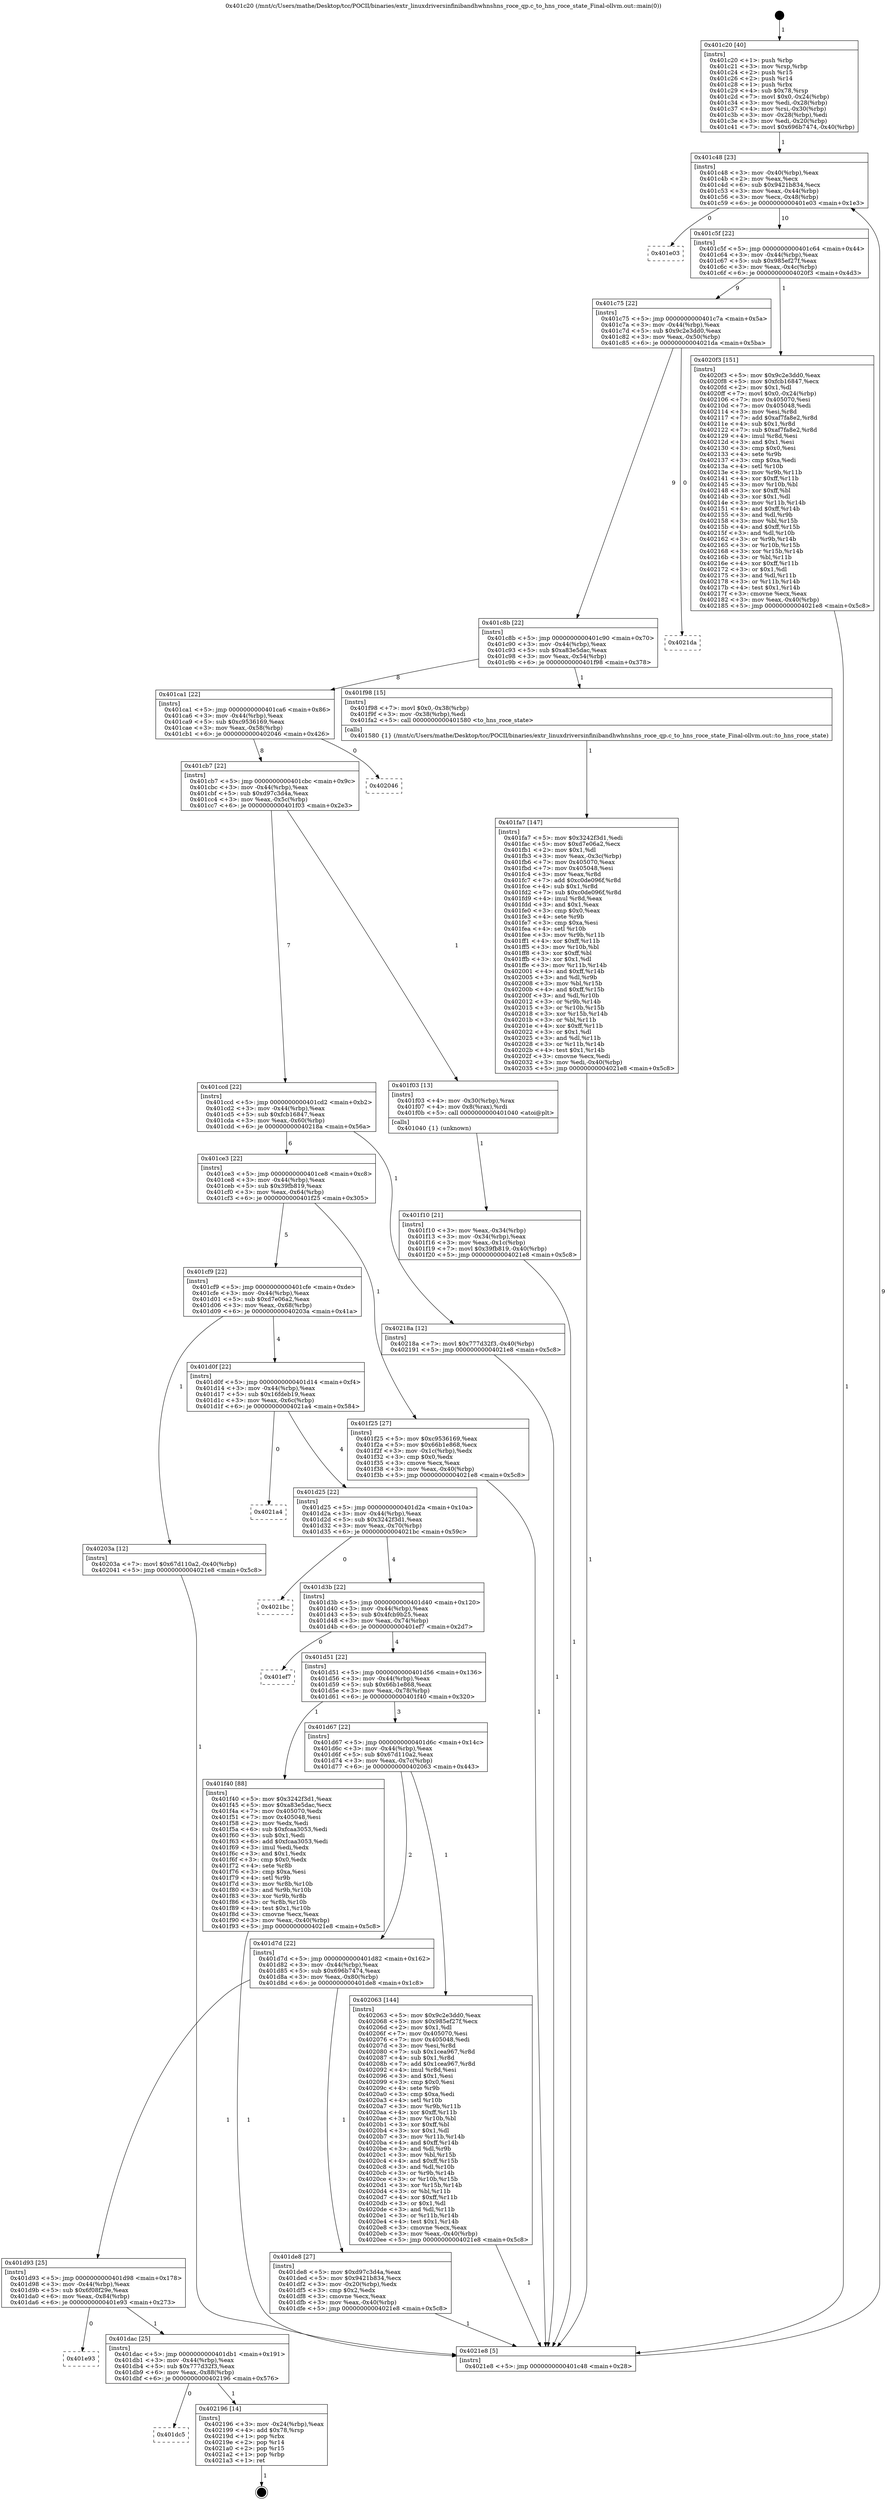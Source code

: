 digraph "0x401c20" {
  label = "0x401c20 (/mnt/c/Users/mathe/Desktop/tcc/POCII/binaries/extr_linuxdriversinfinibandhwhnshns_roce_qp.c_to_hns_roce_state_Final-ollvm.out::main(0))"
  labelloc = "t"
  node[shape=record]

  Entry [label="",width=0.3,height=0.3,shape=circle,fillcolor=black,style=filled]
  "0x401c48" [label="{
     0x401c48 [23]\l
     | [instrs]\l
     &nbsp;&nbsp;0x401c48 \<+3\>: mov -0x40(%rbp),%eax\l
     &nbsp;&nbsp;0x401c4b \<+2\>: mov %eax,%ecx\l
     &nbsp;&nbsp;0x401c4d \<+6\>: sub $0x9421b834,%ecx\l
     &nbsp;&nbsp;0x401c53 \<+3\>: mov %eax,-0x44(%rbp)\l
     &nbsp;&nbsp;0x401c56 \<+3\>: mov %ecx,-0x48(%rbp)\l
     &nbsp;&nbsp;0x401c59 \<+6\>: je 0000000000401e03 \<main+0x1e3\>\l
  }"]
  "0x401e03" [label="{
     0x401e03\l
  }", style=dashed]
  "0x401c5f" [label="{
     0x401c5f [22]\l
     | [instrs]\l
     &nbsp;&nbsp;0x401c5f \<+5\>: jmp 0000000000401c64 \<main+0x44\>\l
     &nbsp;&nbsp;0x401c64 \<+3\>: mov -0x44(%rbp),%eax\l
     &nbsp;&nbsp;0x401c67 \<+5\>: sub $0x985ef27f,%eax\l
     &nbsp;&nbsp;0x401c6c \<+3\>: mov %eax,-0x4c(%rbp)\l
     &nbsp;&nbsp;0x401c6f \<+6\>: je 00000000004020f3 \<main+0x4d3\>\l
  }"]
  Exit [label="",width=0.3,height=0.3,shape=circle,fillcolor=black,style=filled,peripheries=2]
  "0x4020f3" [label="{
     0x4020f3 [151]\l
     | [instrs]\l
     &nbsp;&nbsp;0x4020f3 \<+5\>: mov $0x9c2e3dd0,%eax\l
     &nbsp;&nbsp;0x4020f8 \<+5\>: mov $0xfcb16847,%ecx\l
     &nbsp;&nbsp;0x4020fd \<+2\>: mov $0x1,%dl\l
     &nbsp;&nbsp;0x4020ff \<+7\>: movl $0x0,-0x24(%rbp)\l
     &nbsp;&nbsp;0x402106 \<+7\>: mov 0x405070,%esi\l
     &nbsp;&nbsp;0x40210d \<+7\>: mov 0x405048,%edi\l
     &nbsp;&nbsp;0x402114 \<+3\>: mov %esi,%r8d\l
     &nbsp;&nbsp;0x402117 \<+7\>: add $0xaf7fa8e2,%r8d\l
     &nbsp;&nbsp;0x40211e \<+4\>: sub $0x1,%r8d\l
     &nbsp;&nbsp;0x402122 \<+7\>: sub $0xaf7fa8e2,%r8d\l
     &nbsp;&nbsp;0x402129 \<+4\>: imul %r8d,%esi\l
     &nbsp;&nbsp;0x40212d \<+3\>: and $0x1,%esi\l
     &nbsp;&nbsp;0x402130 \<+3\>: cmp $0x0,%esi\l
     &nbsp;&nbsp;0x402133 \<+4\>: sete %r9b\l
     &nbsp;&nbsp;0x402137 \<+3\>: cmp $0xa,%edi\l
     &nbsp;&nbsp;0x40213a \<+4\>: setl %r10b\l
     &nbsp;&nbsp;0x40213e \<+3\>: mov %r9b,%r11b\l
     &nbsp;&nbsp;0x402141 \<+4\>: xor $0xff,%r11b\l
     &nbsp;&nbsp;0x402145 \<+3\>: mov %r10b,%bl\l
     &nbsp;&nbsp;0x402148 \<+3\>: xor $0xff,%bl\l
     &nbsp;&nbsp;0x40214b \<+3\>: xor $0x1,%dl\l
     &nbsp;&nbsp;0x40214e \<+3\>: mov %r11b,%r14b\l
     &nbsp;&nbsp;0x402151 \<+4\>: and $0xff,%r14b\l
     &nbsp;&nbsp;0x402155 \<+3\>: and %dl,%r9b\l
     &nbsp;&nbsp;0x402158 \<+3\>: mov %bl,%r15b\l
     &nbsp;&nbsp;0x40215b \<+4\>: and $0xff,%r15b\l
     &nbsp;&nbsp;0x40215f \<+3\>: and %dl,%r10b\l
     &nbsp;&nbsp;0x402162 \<+3\>: or %r9b,%r14b\l
     &nbsp;&nbsp;0x402165 \<+3\>: or %r10b,%r15b\l
     &nbsp;&nbsp;0x402168 \<+3\>: xor %r15b,%r14b\l
     &nbsp;&nbsp;0x40216b \<+3\>: or %bl,%r11b\l
     &nbsp;&nbsp;0x40216e \<+4\>: xor $0xff,%r11b\l
     &nbsp;&nbsp;0x402172 \<+3\>: or $0x1,%dl\l
     &nbsp;&nbsp;0x402175 \<+3\>: and %dl,%r11b\l
     &nbsp;&nbsp;0x402178 \<+3\>: or %r11b,%r14b\l
     &nbsp;&nbsp;0x40217b \<+4\>: test $0x1,%r14b\l
     &nbsp;&nbsp;0x40217f \<+3\>: cmovne %ecx,%eax\l
     &nbsp;&nbsp;0x402182 \<+3\>: mov %eax,-0x40(%rbp)\l
     &nbsp;&nbsp;0x402185 \<+5\>: jmp 00000000004021e8 \<main+0x5c8\>\l
  }"]
  "0x401c75" [label="{
     0x401c75 [22]\l
     | [instrs]\l
     &nbsp;&nbsp;0x401c75 \<+5\>: jmp 0000000000401c7a \<main+0x5a\>\l
     &nbsp;&nbsp;0x401c7a \<+3\>: mov -0x44(%rbp),%eax\l
     &nbsp;&nbsp;0x401c7d \<+5\>: sub $0x9c2e3dd0,%eax\l
     &nbsp;&nbsp;0x401c82 \<+3\>: mov %eax,-0x50(%rbp)\l
     &nbsp;&nbsp;0x401c85 \<+6\>: je 00000000004021da \<main+0x5ba\>\l
  }"]
  "0x401dc5" [label="{
     0x401dc5\l
  }", style=dashed]
  "0x4021da" [label="{
     0x4021da\l
  }", style=dashed]
  "0x401c8b" [label="{
     0x401c8b [22]\l
     | [instrs]\l
     &nbsp;&nbsp;0x401c8b \<+5\>: jmp 0000000000401c90 \<main+0x70\>\l
     &nbsp;&nbsp;0x401c90 \<+3\>: mov -0x44(%rbp),%eax\l
     &nbsp;&nbsp;0x401c93 \<+5\>: sub $0xa83e5dac,%eax\l
     &nbsp;&nbsp;0x401c98 \<+3\>: mov %eax,-0x54(%rbp)\l
     &nbsp;&nbsp;0x401c9b \<+6\>: je 0000000000401f98 \<main+0x378\>\l
  }"]
  "0x402196" [label="{
     0x402196 [14]\l
     | [instrs]\l
     &nbsp;&nbsp;0x402196 \<+3\>: mov -0x24(%rbp),%eax\l
     &nbsp;&nbsp;0x402199 \<+4\>: add $0x78,%rsp\l
     &nbsp;&nbsp;0x40219d \<+1\>: pop %rbx\l
     &nbsp;&nbsp;0x40219e \<+2\>: pop %r14\l
     &nbsp;&nbsp;0x4021a0 \<+2\>: pop %r15\l
     &nbsp;&nbsp;0x4021a2 \<+1\>: pop %rbp\l
     &nbsp;&nbsp;0x4021a3 \<+1\>: ret\l
  }"]
  "0x401f98" [label="{
     0x401f98 [15]\l
     | [instrs]\l
     &nbsp;&nbsp;0x401f98 \<+7\>: movl $0x0,-0x38(%rbp)\l
     &nbsp;&nbsp;0x401f9f \<+3\>: mov -0x38(%rbp),%edi\l
     &nbsp;&nbsp;0x401fa2 \<+5\>: call 0000000000401580 \<to_hns_roce_state\>\l
     | [calls]\l
     &nbsp;&nbsp;0x401580 \{1\} (/mnt/c/Users/mathe/Desktop/tcc/POCII/binaries/extr_linuxdriversinfinibandhwhnshns_roce_qp.c_to_hns_roce_state_Final-ollvm.out::to_hns_roce_state)\l
  }"]
  "0x401ca1" [label="{
     0x401ca1 [22]\l
     | [instrs]\l
     &nbsp;&nbsp;0x401ca1 \<+5\>: jmp 0000000000401ca6 \<main+0x86\>\l
     &nbsp;&nbsp;0x401ca6 \<+3\>: mov -0x44(%rbp),%eax\l
     &nbsp;&nbsp;0x401ca9 \<+5\>: sub $0xc9536169,%eax\l
     &nbsp;&nbsp;0x401cae \<+3\>: mov %eax,-0x58(%rbp)\l
     &nbsp;&nbsp;0x401cb1 \<+6\>: je 0000000000402046 \<main+0x426\>\l
  }"]
  "0x401dac" [label="{
     0x401dac [25]\l
     | [instrs]\l
     &nbsp;&nbsp;0x401dac \<+5\>: jmp 0000000000401db1 \<main+0x191\>\l
     &nbsp;&nbsp;0x401db1 \<+3\>: mov -0x44(%rbp),%eax\l
     &nbsp;&nbsp;0x401db4 \<+5\>: sub $0x777d32f3,%eax\l
     &nbsp;&nbsp;0x401db9 \<+6\>: mov %eax,-0x88(%rbp)\l
     &nbsp;&nbsp;0x401dbf \<+6\>: je 0000000000402196 \<main+0x576\>\l
  }"]
  "0x402046" [label="{
     0x402046\l
  }", style=dashed]
  "0x401cb7" [label="{
     0x401cb7 [22]\l
     | [instrs]\l
     &nbsp;&nbsp;0x401cb7 \<+5\>: jmp 0000000000401cbc \<main+0x9c\>\l
     &nbsp;&nbsp;0x401cbc \<+3\>: mov -0x44(%rbp),%eax\l
     &nbsp;&nbsp;0x401cbf \<+5\>: sub $0xd97c3d4a,%eax\l
     &nbsp;&nbsp;0x401cc4 \<+3\>: mov %eax,-0x5c(%rbp)\l
     &nbsp;&nbsp;0x401cc7 \<+6\>: je 0000000000401f03 \<main+0x2e3\>\l
  }"]
  "0x401e93" [label="{
     0x401e93\l
  }", style=dashed]
  "0x401f03" [label="{
     0x401f03 [13]\l
     | [instrs]\l
     &nbsp;&nbsp;0x401f03 \<+4\>: mov -0x30(%rbp),%rax\l
     &nbsp;&nbsp;0x401f07 \<+4\>: mov 0x8(%rax),%rdi\l
     &nbsp;&nbsp;0x401f0b \<+5\>: call 0000000000401040 \<atoi@plt\>\l
     | [calls]\l
     &nbsp;&nbsp;0x401040 \{1\} (unknown)\l
  }"]
  "0x401ccd" [label="{
     0x401ccd [22]\l
     | [instrs]\l
     &nbsp;&nbsp;0x401ccd \<+5\>: jmp 0000000000401cd2 \<main+0xb2\>\l
     &nbsp;&nbsp;0x401cd2 \<+3\>: mov -0x44(%rbp),%eax\l
     &nbsp;&nbsp;0x401cd5 \<+5\>: sub $0xfcb16847,%eax\l
     &nbsp;&nbsp;0x401cda \<+3\>: mov %eax,-0x60(%rbp)\l
     &nbsp;&nbsp;0x401cdd \<+6\>: je 000000000040218a \<main+0x56a\>\l
  }"]
  "0x401fa7" [label="{
     0x401fa7 [147]\l
     | [instrs]\l
     &nbsp;&nbsp;0x401fa7 \<+5\>: mov $0x3242f3d1,%edi\l
     &nbsp;&nbsp;0x401fac \<+5\>: mov $0xd7e06a2,%ecx\l
     &nbsp;&nbsp;0x401fb1 \<+2\>: mov $0x1,%dl\l
     &nbsp;&nbsp;0x401fb3 \<+3\>: mov %eax,-0x3c(%rbp)\l
     &nbsp;&nbsp;0x401fb6 \<+7\>: mov 0x405070,%eax\l
     &nbsp;&nbsp;0x401fbd \<+7\>: mov 0x405048,%esi\l
     &nbsp;&nbsp;0x401fc4 \<+3\>: mov %eax,%r8d\l
     &nbsp;&nbsp;0x401fc7 \<+7\>: add $0xc0de096f,%r8d\l
     &nbsp;&nbsp;0x401fce \<+4\>: sub $0x1,%r8d\l
     &nbsp;&nbsp;0x401fd2 \<+7\>: sub $0xc0de096f,%r8d\l
     &nbsp;&nbsp;0x401fd9 \<+4\>: imul %r8d,%eax\l
     &nbsp;&nbsp;0x401fdd \<+3\>: and $0x1,%eax\l
     &nbsp;&nbsp;0x401fe0 \<+3\>: cmp $0x0,%eax\l
     &nbsp;&nbsp;0x401fe3 \<+4\>: sete %r9b\l
     &nbsp;&nbsp;0x401fe7 \<+3\>: cmp $0xa,%esi\l
     &nbsp;&nbsp;0x401fea \<+4\>: setl %r10b\l
     &nbsp;&nbsp;0x401fee \<+3\>: mov %r9b,%r11b\l
     &nbsp;&nbsp;0x401ff1 \<+4\>: xor $0xff,%r11b\l
     &nbsp;&nbsp;0x401ff5 \<+3\>: mov %r10b,%bl\l
     &nbsp;&nbsp;0x401ff8 \<+3\>: xor $0xff,%bl\l
     &nbsp;&nbsp;0x401ffb \<+3\>: xor $0x1,%dl\l
     &nbsp;&nbsp;0x401ffe \<+3\>: mov %r11b,%r14b\l
     &nbsp;&nbsp;0x402001 \<+4\>: and $0xff,%r14b\l
     &nbsp;&nbsp;0x402005 \<+3\>: and %dl,%r9b\l
     &nbsp;&nbsp;0x402008 \<+3\>: mov %bl,%r15b\l
     &nbsp;&nbsp;0x40200b \<+4\>: and $0xff,%r15b\l
     &nbsp;&nbsp;0x40200f \<+3\>: and %dl,%r10b\l
     &nbsp;&nbsp;0x402012 \<+3\>: or %r9b,%r14b\l
     &nbsp;&nbsp;0x402015 \<+3\>: or %r10b,%r15b\l
     &nbsp;&nbsp;0x402018 \<+3\>: xor %r15b,%r14b\l
     &nbsp;&nbsp;0x40201b \<+3\>: or %bl,%r11b\l
     &nbsp;&nbsp;0x40201e \<+4\>: xor $0xff,%r11b\l
     &nbsp;&nbsp;0x402022 \<+3\>: or $0x1,%dl\l
     &nbsp;&nbsp;0x402025 \<+3\>: and %dl,%r11b\l
     &nbsp;&nbsp;0x402028 \<+3\>: or %r11b,%r14b\l
     &nbsp;&nbsp;0x40202b \<+4\>: test $0x1,%r14b\l
     &nbsp;&nbsp;0x40202f \<+3\>: cmovne %ecx,%edi\l
     &nbsp;&nbsp;0x402032 \<+3\>: mov %edi,-0x40(%rbp)\l
     &nbsp;&nbsp;0x402035 \<+5\>: jmp 00000000004021e8 \<main+0x5c8\>\l
  }"]
  "0x40218a" [label="{
     0x40218a [12]\l
     | [instrs]\l
     &nbsp;&nbsp;0x40218a \<+7\>: movl $0x777d32f3,-0x40(%rbp)\l
     &nbsp;&nbsp;0x402191 \<+5\>: jmp 00000000004021e8 \<main+0x5c8\>\l
  }"]
  "0x401ce3" [label="{
     0x401ce3 [22]\l
     | [instrs]\l
     &nbsp;&nbsp;0x401ce3 \<+5\>: jmp 0000000000401ce8 \<main+0xc8\>\l
     &nbsp;&nbsp;0x401ce8 \<+3\>: mov -0x44(%rbp),%eax\l
     &nbsp;&nbsp;0x401ceb \<+5\>: sub $0x39fb819,%eax\l
     &nbsp;&nbsp;0x401cf0 \<+3\>: mov %eax,-0x64(%rbp)\l
     &nbsp;&nbsp;0x401cf3 \<+6\>: je 0000000000401f25 \<main+0x305\>\l
  }"]
  "0x401f10" [label="{
     0x401f10 [21]\l
     | [instrs]\l
     &nbsp;&nbsp;0x401f10 \<+3\>: mov %eax,-0x34(%rbp)\l
     &nbsp;&nbsp;0x401f13 \<+3\>: mov -0x34(%rbp),%eax\l
     &nbsp;&nbsp;0x401f16 \<+3\>: mov %eax,-0x1c(%rbp)\l
     &nbsp;&nbsp;0x401f19 \<+7\>: movl $0x39fb819,-0x40(%rbp)\l
     &nbsp;&nbsp;0x401f20 \<+5\>: jmp 00000000004021e8 \<main+0x5c8\>\l
  }"]
  "0x401f25" [label="{
     0x401f25 [27]\l
     | [instrs]\l
     &nbsp;&nbsp;0x401f25 \<+5\>: mov $0xc9536169,%eax\l
     &nbsp;&nbsp;0x401f2a \<+5\>: mov $0x66b1e868,%ecx\l
     &nbsp;&nbsp;0x401f2f \<+3\>: mov -0x1c(%rbp),%edx\l
     &nbsp;&nbsp;0x401f32 \<+3\>: cmp $0x0,%edx\l
     &nbsp;&nbsp;0x401f35 \<+3\>: cmove %ecx,%eax\l
     &nbsp;&nbsp;0x401f38 \<+3\>: mov %eax,-0x40(%rbp)\l
     &nbsp;&nbsp;0x401f3b \<+5\>: jmp 00000000004021e8 \<main+0x5c8\>\l
  }"]
  "0x401cf9" [label="{
     0x401cf9 [22]\l
     | [instrs]\l
     &nbsp;&nbsp;0x401cf9 \<+5\>: jmp 0000000000401cfe \<main+0xde\>\l
     &nbsp;&nbsp;0x401cfe \<+3\>: mov -0x44(%rbp),%eax\l
     &nbsp;&nbsp;0x401d01 \<+5\>: sub $0xd7e06a2,%eax\l
     &nbsp;&nbsp;0x401d06 \<+3\>: mov %eax,-0x68(%rbp)\l
     &nbsp;&nbsp;0x401d09 \<+6\>: je 000000000040203a \<main+0x41a\>\l
  }"]
  "0x401c20" [label="{
     0x401c20 [40]\l
     | [instrs]\l
     &nbsp;&nbsp;0x401c20 \<+1\>: push %rbp\l
     &nbsp;&nbsp;0x401c21 \<+3\>: mov %rsp,%rbp\l
     &nbsp;&nbsp;0x401c24 \<+2\>: push %r15\l
     &nbsp;&nbsp;0x401c26 \<+2\>: push %r14\l
     &nbsp;&nbsp;0x401c28 \<+1\>: push %rbx\l
     &nbsp;&nbsp;0x401c29 \<+4\>: sub $0x78,%rsp\l
     &nbsp;&nbsp;0x401c2d \<+7\>: movl $0x0,-0x24(%rbp)\l
     &nbsp;&nbsp;0x401c34 \<+3\>: mov %edi,-0x28(%rbp)\l
     &nbsp;&nbsp;0x401c37 \<+4\>: mov %rsi,-0x30(%rbp)\l
     &nbsp;&nbsp;0x401c3b \<+3\>: mov -0x28(%rbp),%edi\l
     &nbsp;&nbsp;0x401c3e \<+3\>: mov %edi,-0x20(%rbp)\l
     &nbsp;&nbsp;0x401c41 \<+7\>: movl $0x696b7474,-0x40(%rbp)\l
  }"]
  "0x40203a" [label="{
     0x40203a [12]\l
     | [instrs]\l
     &nbsp;&nbsp;0x40203a \<+7\>: movl $0x67d110a2,-0x40(%rbp)\l
     &nbsp;&nbsp;0x402041 \<+5\>: jmp 00000000004021e8 \<main+0x5c8\>\l
  }"]
  "0x401d0f" [label="{
     0x401d0f [22]\l
     | [instrs]\l
     &nbsp;&nbsp;0x401d0f \<+5\>: jmp 0000000000401d14 \<main+0xf4\>\l
     &nbsp;&nbsp;0x401d14 \<+3\>: mov -0x44(%rbp),%eax\l
     &nbsp;&nbsp;0x401d17 \<+5\>: sub $0x16fdeb19,%eax\l
     &nbsp;&nbsp;0x401d1c \<+3\>: mov %eax,-0x6c(%rbp)\l
     &nbsp;&nbsp;0x401d1f \<+6\>: je 00000000004021a4 \<main+0x584\>\l
  }"]
  "0x4021e8" [label="{
     0x4021e8 [5]\l
     | [instrs]\l
     &nbsp;&nbsp;0x4021e8 \<+5\>: jmp 0000000000401c48 \<main+0x28\>\l
  }"]
  "0x4021a4" [label="{
     0x4021a4\l
  }", style=dashed]
  "0x401d25" [label="{
     0x401d25 [22]\l
     | [instrs]\l
     &nbsp;&nbsp;0x401d25 \<+5\>: jmp 0000000000401d2a \<main+0x10a\>\l
     &nbsp;&nbsp;0x401d2a \<+3\>: mov -0x44(%rbp),%eax\l
     &nbsp;&nbsp;0x401d2d \<+5\>: sub $0x3242f3d1,%eax\l
     &nbsp;&nbsp;0x401d32 \<+3\>: mov %eax,-0x70(%rbp)\l
     &nbsp;&nbsp;0x401d35 \<+6\>: je 00000000004021bc \<main+0x59c\>\l
  }"]
  "0x401d93" [label="{
     0x401d93 [25]\l
     | [instrs]\l
     &nbsp;&nbsp;0x401d93 \<+5\>: jmp 0000000000401d98 \<main+0x178\>\l
     &nbsp;&nbsp;0x401d98 \<+3\>: mov -0x44(%rbp),%eax\l
     &nbsp;&nbsp;0x401d9b \<+5\>: sub $0x6f08f29e,%eax\l
     &nbsp;&nbsp;0x401da0 \<+6\>: mov %eax,-0x84(%rbp)\l
     &nbsp;&nbsp;0x401da6 \<+6\>: je 0000000000401e93 \<main+0x273\>\l
  }"]
  "0x4021bc" [label="{
     0x4021bc\l
  }", style=dashed]
  "0x401d3b" [label="{
     0x401d3b [22]\l
     | [instrs]\l
     &nbsp;&nbsp;0x401d3b \<+5\>: jmp 0000000000401d40 \<main+0x120\>\l
     &nbsp;&nbsp;0x401d40 \<+3\>: mov -0x44(%rbp),%eax\l
     &nbsp;&nbsp;0x401d43 \<+5\>: sub $0x4fcb9b25,%eax\l
     &nbsp;&nbsp;0x401d48 \<+3\>: mov %eax,-0x74(%rbp)\l
     &nbsp;&nbsp;0x401d4b \<+6\>: je 0000000000401ef7 \<main+0x2d7\>\l
  }"]
  "0x401de8" [label="{
     0x401de8 [27]\l
     | [instrs]\l
     &nbsp;&nbsp;0x401de8 \<+5\>: mov $0xd97c3d4a,%eax\l
     &nbsp;&nbsp;0x401ded \<+5\>: mov $0x9421b834,%ecx\l
     &nbsp;&nbsp;0x401df2 \<+3\>: mov -0x20(%rbp),%edx\l
     &nbsp;&nbsp;0x401df5 \<+3\>: cmp $0x2,%edx\l
     &nbsp;&nbsp;0x401df8 \<+3\>: cmovne %ecx,%eax\l
     &nbsp;&nbsp;0x401dfb \<+3\>: mov %eax,-0x40(%rbp)\l
     &nbsp;&nbsp;0x401dfe \<+5\>: jmp 00000000004021e8 \<main+0x5c8\>\l
  }"]
  "0x401ef7" [label="{
     0x401ef7\l
  }", style=dashed]
  "0x401d51" [label="{
     0x401d51 [22]\l
     | [instrs]\l
     &nbsp;&nbsp;0x401d51 \<+5\>: jmp 0000000000401d56 \<main+0x136\>\l
     &nbsp;&nbsp;0x401d56 \<+3\>: mov -0x44(%rbp),%eax\l
     &nbsp;&nbsp;0x401d59 \<+5\>: sub $0x66b1e868,%eax\l
     &nbsp;&nbsp;0x401d5e \<+3\>: mov %eax,-0x78(%rbp)\l
     &nbsp;&nbsp;0x401d61 \<+6\>: je 0000000000401f40 \<main+0x320\>\l
  }"]
  "0x401d7d" [label="{
     0x401d7d [22]\l
     | [instrs]\l
     &nbsp;&nbsp;0x401d7d \<+5\>: jmp 0000000000401d82 \<main+0x162\>\l
     &nbsp;&nbsp;0x401d82 \<+3\>: mov -0x44(%rbp),%eax\l
     &nbsp;&nbsp;0x401d85 \<+5\>: sub $0x696b7474,%eax\l
     &nbsp;&nbsp;0x401d8a \<+3\>: mov %eax,-0x80(%rbp)\l
     &nbsp;&nbsp;0x401d8d \<+6\>: je 0000000000401de8 \<main+0x1c8\>\l
  }"]
  "0x401f40" [label="{
     0x401f40 [88]\l
     | [instrs]\l
     &nbsp;&nbsp;0x401f40 \<+5\>: mov $0x3242f3d1,%eax\l
     &nbsp;&nbsp;0x401f45 \<+5\>: mov $0xa83e5dac,%ecx\l
     &nbsp;&nbsp;0x401f4a \<+7\>: mov 0x405070,%edx\l
     &nbsp;&nbsp;0x401f51 \<+7\>: mov 0x405048,%esi\l
     &nbsp;&nbsp;0x401f58 \<+2\>: mov %edx,%edi\l
     &nbsp;&nbsp;0x401f5a \<+6\>: sub $0xfcaa3053,%edi\l
     &nbsp;&nbsp;0x401f60 \<+3\>: sub $0x1,%edi\l
     &nbsp;&nbsp;0x401f63 \<+6\>: add $0xfcaa3053,%edi\l
     &nbsp;&nbsp;0x401f69 \<+3\>: imul %edi,%edx\l
     &nbsp;&nbsp;0x401f6c \<+3\>: and $0x1,%edx\l
     &nbsp;&nbsp;0x401f6f \<+3\>: cmp $0x0,%edx\l
     &nbsp;&nbsp;0x401f72 \<+4\>: sete %r8b\l
     &nbsp;&nbsp;0x401f76 \<+3\>: cmp $0xa,%esi\l
     &nbsp;&nbsp;0x401f79 \<+4\>: setl %r9b\l
     &nbsp;&nbsp;0x401f7d \<+3\>: mov %r8b,%r10b\l
     &nbsp;&nbsp;0x401f80 \<+3\>: and %r9b,%r10b\l
     &nbsp;&nbsp;0x401f83 \<+3\>: xor %r9b,%r8b\l
     &nbsp;&nbsp;0x401f86 \<+3\>: or %r8b,%r10b\l
     &nbsp;&nbsp;0x401f89 \<+4\>: test $0x1,%r10b\l
     &nbsp;&nbsp;0x401f8d \<+3\>: cmovne %ecx,%eax\l
     &nbsp;&nbsp;0x401f90 \<+3\>: mov %eax,-0x40(%rbp)\l
     &nbsp;&nbsp;0x401f93 \<+5\>: jmp 00000000004021e8 \<main+0x5c8\>\l
  }"]
  "0x401d67" [label="{
     0x401d67 [22]\l
     | [instrs]\l
     &nbsp;&nbsp;0x401d67 \<+5\>: jmp 0000000000401d6c \<main+0x14c\>\l
     &nbsp;&nbsp;0x401d6c \<+3\>: mov -0x44(%rbp),%eax\l
     &nbsp;&nbsp;0x401d6f \<+5\>: sub $0x67d110a2,%eax\l
     &nbsp;&nbsp;0x401d74 \<+3\>: mov %eax,-0x7c(%rbp)\l
     &nbsp;&nbsp;0x401d77 \<+6\>: je 0000000000402063 \<main+0x443\>\l
  }"]
  "0x402063" [label="{
     0x402063 [144]\l
     | [instrs]\l
     &nbsp;&nbsp;0x402063 \<+5\>: mov $0x9c2e3dd0,%eax\l
     &nbsp;&nbsp;0x402068 \<+5\>: mov $0x985ef27f,%ecx\l
     &nbsp;&nbsp;0x40206d \<+2\>: mov $0x1,%dl\l
     &nbsp;&nbsp;0x40206f \<+7\>: mov 0x405070,%esi\l
     &nbsp;&nbsp;0x402076 \<+7\>: mov 0x405048,%edi\l
     &nbsp;&nbsp;0x40207d \<+3\>: mov %esi,%r8d\l
     &nbsp;&nbsp;0x402080 \<+7\>: sub $0x1cea967,%r8d\l
     &nbsp;&nbsp;0x402087 \<+4\>: sub $0x1,%r8d\l
     &nbsp;&nbsp;0x40208b \<+7\>: add $0x1cea967,%r8d\l
     &nbsp;&nbsp;0x402092 \<+4\>: imul %r8d,%esi\l
     &nbsp;&nbsp;0x402096 \<+3\>: and $0x1,%esi\l
     &nbsp;&nbsp;0x402099 \<+3\>: cmp $0x0,%esi\l
     &nbsp;&nbsp;0x40209c \<+4\>: sete %r9b\l
     &nbsp;&nbsp;0x4020a0 \<+3\>: cmp $0xa,%edi\l
     &nbsp;&nbsp;0x4020a3 \<+4\>: setl %r10b\l
     &nbsp;&nbsp;0x4020a7 \<+3\>: mov %r9b,%r11b\l
     &nbsp;&nbsp;0x4020aa \<+4\>: xor $0xff,%r11b\l
     &nbsp;&nbsp;0x4020ae \<+3\>: mov %r10b,%bl\l
     &nbsp;&nbsp;0x4020b1 \<+3\>: xor $0xff,%bl\l
     &nbsp;&nbsp;0x4020b4 \<+3\>: xor $0x1,%dl\l
     &nbsp;&nbsp;0x4020b7 \<+3\>: mov %r11b,%r14b\l
     &nbsp;&nbsp;0x4020ba \<+4\>: and $0xff,%r14b\l
     &nbsp;&nbsp;0x4020be \<+3\>: and %dl,%r9b\l
     &nbsp;&nbsp;0x4020c1 \<+3\>: mov %bl,%r15b\l
     &nbsp;&nbsp;0x4020c4 \<+4\>: and $0xff,%r15b\l
     &nbsp;&nbsp;0x4020c8 \<+3\>: and %dl,%r10b\l
     &nbsp;&nbsp;0x4020cb \<+3\>: or %r9b,%r14b\l
     &nbsp;&nbsp;0x4020ce \<+3\>: or %r10b,%r15b\l
     &nbsp;&nbsp;0x4020d1 \<+3\>: xor %r15b,%r14b\l
     &nbsp;&nbsp;0x4020d4 \<+3\>: or %bl,%r11b\l
     &nbsp;&nbsp;0x4020d7 \<+4\>: xor $0xff,%r11b\l
     &nbsp;&nbsp;0x4020db \<+3\>: or $0x1,%dl\l
     &nbsp;&nbsp;0x4020de \<+3\>: and %dl,%r11b\l
     &nbsp;&nbsp;0x4020e1 \<+3\>: or %r11b,%r14b\l
     &nbsp;&nbsp;0x4020e4 \<+4\>: test $0x1,%r14b\l
     &nbsp;&nbsp;0x4020e8 \<+3\>: cmovne %ecx,%eax\l
     &nbsp;&nbsp;0x4020eb \<+3\>: mov %eax,-0x40(%rbp)\l
     &nbsp;&nbsp;0x4020ee \<+5\>: jmp 00000000004021e8 \<main+0x5c8\>\l
  }"]
  Entry -> "0x401c20" [label=" 1"]
  "0x401c48" -> "0x401e03" [label=" 0"]
  "0x401c48" -> "0x401c5f" [label=" 10"]
  "0x402196" -> Exit [label=" 1"]
  "0x401c5f" -> "0x4020f3" [label=" 1"]
  "0x401c5f" -> "0x401c75" [label=" 9"]
  "0x401dac" -> "0x401dc5" [label=" 0"]
  "0x401c75" -> "0x4021da" [label=" 0"]
  "0x401c75" -> "0x401c8b" [label=" 9"]
  "0x401dac" -> "0x402196" [label=" 1"]
  "0x401c8b" -> "0x401f98" [label=" 1"]
  "0x401c8b" -> "0x401ca1" [label=" 8"]
  "0x401d93" -> "0x401dac" [label=" 1"]
  "0x401ca1" -> "0x402046" [label=" 0"]
  "0x401ca1" -> "0x401cb7" [label=" 8"]
  "0x401d93" -> "0x401e93" [label=" 0"]
  "0x401cb7" -> "0x401f03" [label=" 1"]
  "0x401cb7" -> "0x401ccd" [label=" 7"]
  "0x40218a" -> "0x4021e8" [label=" 1"]
  "0x401ccd" -> "0x40218a" [label=" 1"]
  "0x401ccd" -> "0x401ce3" [label=" 6"]
  "0x4020f3" -> "0x4021e8" [label=" 1"]
  "0x401ce3" -> "0x401f25" [label=" 1"]
  "0x401ce3" -> "0x401cf9" [label=" 5"]
  "0x402063" -> "0x4021e8" [label=" 1"]
  "0x401cf9" -> "0x40203a" [label=" 1"]
  "0x401cf9" -> "0x401d0f" [label=" 4"]
  "0x40203a" -> "0x4021e8" [label=" 1"]
  "0x401d0f" -> "0x4021a4" [label=" 0"]
  "0x401d0f" -> "0x401d25" [label=" 4"]
  "0x401fa7" -> "0x4021e8" [label=" 1"]
  "0x401d25" -> "0x4021bc" [label=" 0"]
  "0x401d25" -> "0x401d3b" [label=" 4"]
  "0x401f98" -> "0x401fa7" [label=" 1"]
  "0x401d3b" -> "0x401ef7" [label=" 0"]
  "0x401d3b" -> "0x401d51" [label=" 4"]
  "0x401f40" -> "0x4021e8" [label=" 1"]
  "0x401d51" -> "0x401f40" [label=" 1"]
  "0x401d51" -> "0x401d67" [label=" 3"]
  "0x401f10" -> "0x4021e8" [label=" 1"]
  "0x401d67" -> "0x402063" [label=" 1"]
  "0x401d67" -> "0x401d7d" [label=" 2"]
  "0x401f25" -> "0x4021e8" [label=" 1"]
  "0x401d7d" -> "0x401de8" [label=" 1"]
  "0x401d7d" -> "0x401d93" [label=" 1"]
  "0x401de8" -> "0x4021e8" [label=" 1"]
  "0x401c20" -> "0x401c48" [label=" 1"]
  "0x4021e8" -> "0x401c48" [label=" 9"]
  "0x401f03" -> "0x401f10" [label=" 1"]
}
